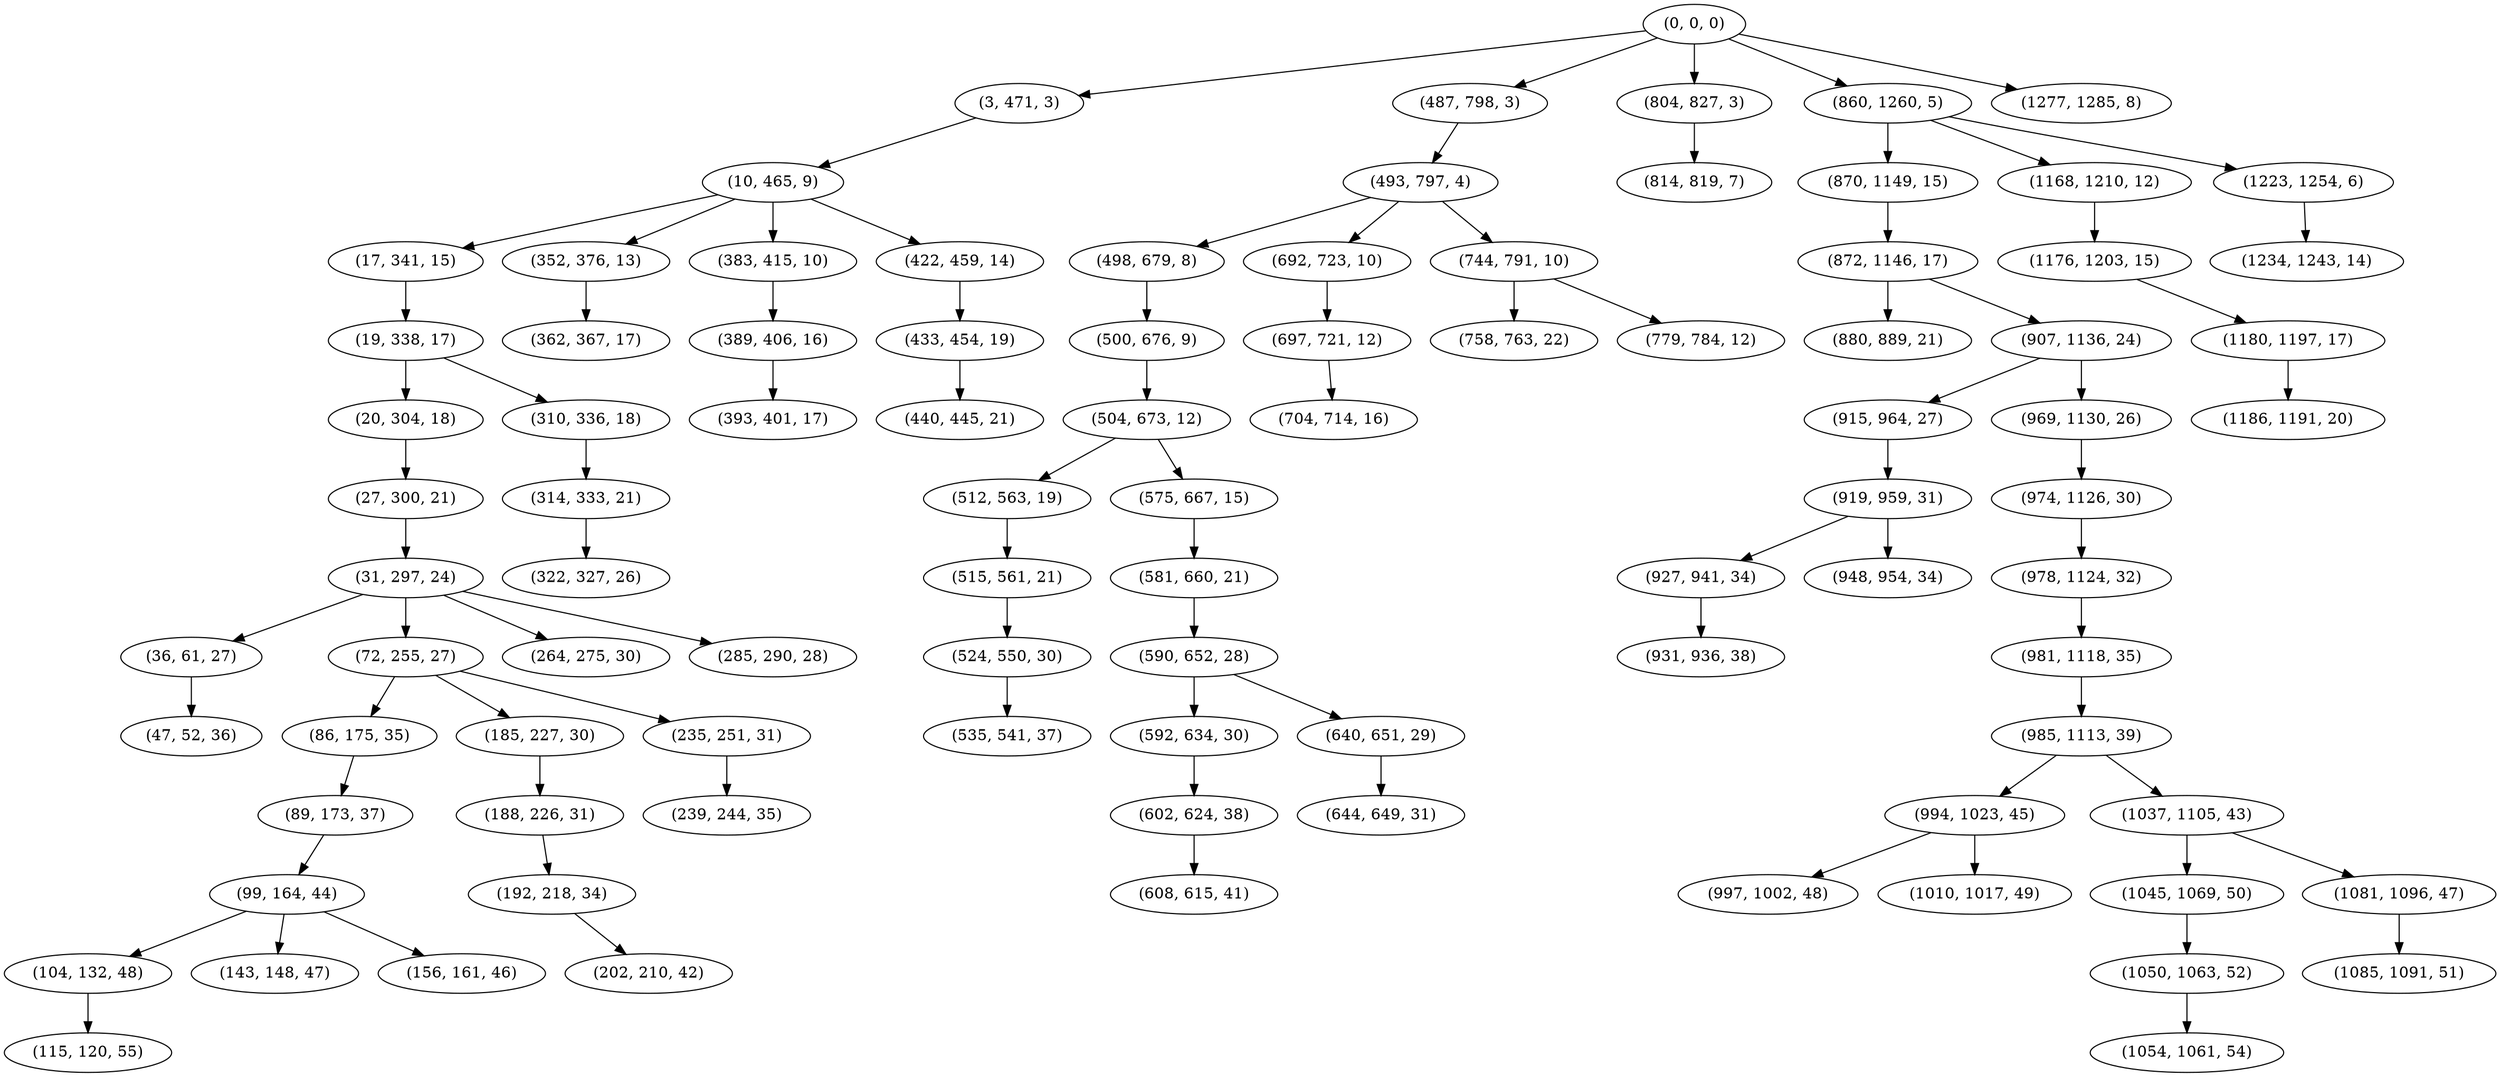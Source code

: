 digraph tree {
    "(0, 0, 0)";
    "(3, 471, 3)";
    "(10, 465, 9)";
    "(17, 341, 15)";
    "(19, 338, 17)";
    "(20, 304, 18)";
    "(27, 300, 21)";
    "(31, 297, 24)";
    "(36, 61, 27)";
    "(47, 52, 36)";
    "(72, 255, 27)";
    "(86, 175, 35)";
    "(89, 173, 37)";
    "(99, 164, 44)";
    "(104, 132, 48)";
    "(115, 120, 55)";
    "(143, 148, 47)";
    "(156, 161, 46)";
    "(185, 227, 30)";
    "(188, 226, 31)";
    "(192, 218, 34)";
    "(202, 210, 42)";
    "(235, 251, 31)";
    "(239, 244, 35)";
    "(264, 275, 30)";
    "(285, 290, 28)";
    "(310, 336, 18)";
    "(314, 333, 21)";
    "(322, 327, 26)";
    "(352, 376, 13)";
    "(362, 367, 17)";
    "(383, 415, 10)";
    "(389, 406, 16)";
    "(393, 401, 17)";
    "(422, 459, 14)";
    "(433, 454, 19)";
    "(440, 445, 21)";
    "(487, 798, 3)";
    "(493, 797, 4)";
    "(498, 679, 8)";
    "(500, 676, 9)";
    "(504, 673, 12)";
    "(512, 563, 19)";
    "(515, 561, 21)";
    "(524, 550, 30)";
    "(535, 541, 37)";
    "(575, 667, 15)";
    "(581, 660, 21)";
    "(590, 652, 28)";
    "(592, 634, 30)";
    "(602, 624, 38)";
    "(608, 615, 41)";
    "(640, 651, 29)";
    "(644, 649, 31)";
    "(692, 723, 10)";
    "(697, 721, 12)";
    "(704, 714, 16)";
    "(744, 791, 10)";
    "(758, 763, 22)";
    "(779, 784, 12)";
    "(804, 827, 3)";
    "(814, 819, 7)";
    "(860, 1260, 5)";
    "(870, 1149, 15)";
    "(872, 1146, 17)";
    "(880, 889, 21)";
    "(907, 1136, 24)";
    "(915, 964, 27)";
    "(919, 959, 31)";
    "(927, 941, 34)";
    "(931, 936, 38)";
    "(948, 954, 34)";
    "(969, 1130, 26)";
    "(974, 1126, 30)";
    "(978, 1124, 32)";
    "(981, 1118, 35)";
    "(985, 1113, 39)";
    "(994, 1023, 45)";
    "(997, 1002, 48)";
    "(1010, 1017, 49)";
    "(1037, 1105, 43)";
    "(1045, 1069, 50)";
    "(1050, 1063, 52)";
    "(1054, 1061, 54)";
    "(1081, 1096, 47)";
    "(1085, 1091, 51)";
    "(1168, 1210, 12)";
    "(1176, 1203, 15)";
    "(1180, 1197, 17)";
    "(1186, 1191, 20)";
    "(1223, 1254, 6)";
    "(1234, 1243, 14)";
    "(1277, 1285, 8)";
    "(0, 0, 0)" -> "(3, 471, 3)";
    "(0, 0, 0)" -> "(487, 798, 3)";
    "(0, 0, 0)" -> "(804, 827, 3)";
    "(0, 0, 0)" -> "(860, 1260, 5)";
    "(0, 0, 0)" -> "(1277, 1285, 8)";
    "(3, 471, 3)" -> "(10, 465, 9)";
    "(10, 465, 9)" -> "(17, 341, 15)";
    "(10, 465, 9)" -> "(352, 376, 13)";
    "(10, 465, 9)" -> "(383, 415, 10)";
    "(10, 465, 9)" -> "(422, 459, 14)";
    "(17, 341, 15)" -> "(19, 338, 17)";
    "(19, 338, 17)" -> "(20, 304, 18)";
    "(19, 338, 17)" -> "(310, 336, 18)";
    "(20, 304, 18)" -> "(27, 300, 21)";
    "(27, 300, 21)" -> "(31, 297, 24)";
    "(31, 297, 24)" -> "(36, 61, 27)";
    "(31, 297, 24)" -> "(72, 255, 27)";
    "(31, 297, 24)" -> "(264, 275, 30)";
    "(31, 297, 24)" -> "(285, 290, 28)";
    "(36, 61, 27)" -> "(47, 52, 36)";
    "(72, 255, 27)" -> "(86, 175, 35)";
    "(72, 255, 27)" -> "(185, 227, 30)";
    "(72, 255, 27)" -> "(235, 251, 31)";
    "(86, 175, 35)" -> "(89, 173, 37)";
    "(89, 173, 37)" -> "(99, 164, 44)";
    "(99, 164, 44)" -> "(104, 132, 48)";
    "(99, 164, 44)" -> "(143, 148, 47)";
    "(99, 164, 44)" -> "(156, 161, 46)";
    "(104, 132, 48)" -> "(115, 120, 55)";
    "(185, 227, 30)" -> "(188, 226, 31)";
    "(188, 226, 31)" -> "(192, 218, 34)";
    "(192, 218, 34)" -> "(202, 210, 42)";
    "(235, 251, 31)" -> "(239, 244, 35)";
    "(310, 336, 18)" -> "(314, 333, 21)";
    "(314, 333, 21)" -> "(322, 327, 26)";
    "(352, 376, 13)" -> "(362, 367, 17)";
    "(383, 415, 10)" -> "(389, 406, 16)";
    "(389, 406, 16)" -> "(393, 401, 17)";
    "(422, 459, 14)" -> "(433, 454, 19)";
    "(433, 454, 19)" -> "(440, 445, 21)";
    "(487, 798, 3)" -> "(493, 797, 4)";
    "(493, 797, 4)" -> "(498, 679, 8)";
    "(493, 797, 4)" -> "(692, 723, 10)";
    "(493, 797, 4)" -> "(744, 791, 10)";
    "(498, 679, 8)" -> "(500, 676, 9)";
    "(500, 676, 9)" -> "(504, 673, 12)";
    "(504, 673, 12)" -> "(512, 563, 19)";
    "(504, 673, 12)" -> "(575, 667, 15)";
    "(512, 563, 19)" -> "(515, 561, 21)";
    "(515, 561, 21)" -> "(524, 550, 30)";
    "(524, 550, 30)" -> "(535, 541, 37)";
    "(575, 667, 15)" -> "(581, 660, 21)";
    "(581, 660, 21)" -> "(590, 652, 28)";
    "(590, 652, 28)" -> "(592, 634, 30)";
    "(590, 652, 28)" -> "(640, 651, 29)";
    "(592, 634, 30)" -> "(602, 624, 38)";
    "(602, 624, 38)" -> "(608, 615, 41)";
    "(640, 651, 29)" -> "(644, 649, 31)";
    "(692, 723, 10)" -> "(697, 721, 12)";
    "(697, 721, 12)" -> "(704, 714, 16)";
    "(744, 791, 10)" -> "(758, 763, 22)";
    "(744, 791, 10)" -> "(779, 784, 12)";
    "(804, 827, 3)" -> "(814, 819, 7)";
    "(860, 1260, 5)" -> "(870, 1149, 15)";
    "(860, 1260, 5)" -> "(1168, 1210, 12)";
    "(860, 1260, 5)" -> "(1223, 1254, 6)";
    "(870, 1149, 15)" -> "(872, 1146, 17)";
    "(872, 1146, 17)" -> "(880, 889, 21)";
    "(872, 1146, 17)" -> "(907, 1136, 24)";
    "(907, 1136, 24)" -> "(915, 964, 27)";
    "(907, 1136, 24)" -> "(969, 1130, 26)";
    "(915, 964, 27)" -> "(919, 959, 31)";
    "(919, 959, 31)" -> "(927, 941, 34)";
    "(919, 959, 31)" -> "(948, 954, 34)";
    "(927, 941, 34)" -> "(931, 936, 38)";
    "(969, 1130, 26)" -> "(974, 1126, 30)";
    "(974, 1126, 30)" -> "(978, 1124, 32)";
    "(978, 1124, 32)" -> "(981, 1118, 35)";
    "(981, 1118, 35)" -> "(985, 1113, 39)";
    "(985, 1113, 39)" -> "(994, 1023, 45)";
    "(985, 1113, 39)" -> "(1037, 1105, 43)";
    "(994, 1023, 45)" -> "(997, 1002, 48)";
    "(994, 1023, 45)" -> "(1010, 1017, 49)";
    "(1037, 1105, 43)" -> "(1045, 1069, 50)";
    "(1037, 1105, 43)" -> "(1081, 1096, 47)";
    "(1045, 1069, 50)" -> "(1050, 1063, 52)";
    "(1050, 1063, 52)" -> "(1054, 1061, 54)";
    "(1081, 1096, 47)" -> "(1085, 1091, 51)";
    "(1168, 1210, 12)" -> "(1176, 1203, 15)";
    "(1176, 1203, 15)" -> "(1180, 1197, 17)";
    "(1180, 1197, 17)" -> "(1186, 1191, 20)";
    "(1223, 1254, 6)" -> "(1234, 1243, 14)";
}
